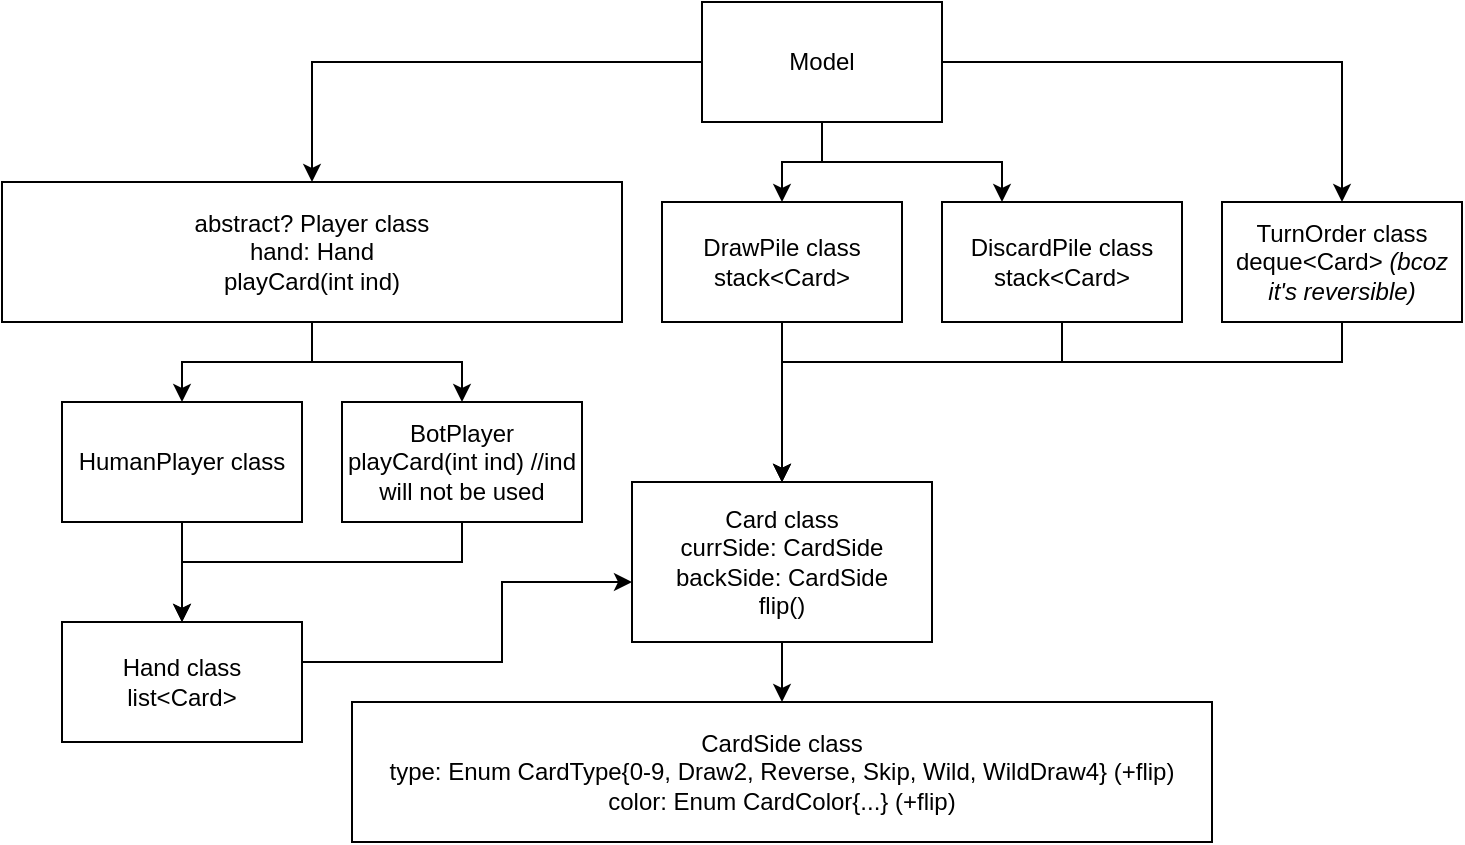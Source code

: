 <mxfile version="22.1.0" type="github">
  <diagram name="Page-1" id="uRHE72ZGrTwrVCCyfpTb">
    <mxGraphModel dx="1147" dy="639" grid="1" gridSize="10" guides="1" tooltips="1" connect="1" arrows="1" fold="1" page="1" pageScale="1" pageWidth="850" pageHeight="1100" math="0" shadow="0">
      <root>
        <mxCell id="0" />
        <mxCell id="1" parent="0" />
        <mxCell id="Htw38UbW4cMCED8sRSsI-21" style="edgeStyle=orthogonalEdgeStyle;rounded=0;orthogonalLoop=1;jettySize=auto;html=1;" parent="1" source="Htw38UbW4cMCED8sRSsI-1" target="Htw38UbW4cMCED8sRSsI-18" edge="1">
          <mxGeometry relative="1" as="geometry" />
        </mxCell>
        <mxCell id="Htw38UbW4cMCED8sRSsI-40" style="edgeStyle=orthogonalEdgeStyle;rounded=0;orthogonalLoop=1;jettySize=auto;html=1;" parent="1" source="Htw38UbW4cMCED8sRSsI-1" target="Htw38UbW4cMCED8sRSsI-2" edge="1">
          <mxGeometry relative="1" as="geometry" />
        </mxCell>
        <mxCell id="Htw38UbW4cMCED8sRSsI-41" style="edgeStyle=orthogonalEdgeStyle;rounded=0;orthogonalLoop=1;jettySize=auto;html=1;" parent="1" source="Htw38UbW4cMCED8sRSsI-1" target="Htw38UbW4cMCED8sRSsI-5" edge="1">
          <mxGeometry relative="1" as="geometry" />
        </mxCell>
        <mxCell id="Htw38UbW4cMCED8sRSsI-52" style="edgeStyle=orthogonalEdgeStyle;rounded=0;orthogonalLoop=1;jettySize=auto;html=1;entryX=0.25;entryY=0;entryDx=0;entryDy=0;" parent="1" source="Htw38UbW4cMCED8sRSsI-1" target="Htw38UbW4cMCED8sRSsI-16" edge="1">
          <mxGeometry relative="1" as="geometry" />
        </mxCell>
        <mxCell id="Htw38UbW4cMCED8sRSsI-1" value="Model" style="rounded=0;whiteSpace=wrap;html=1;" parent="1" vertex="1">
          <mxGeometry x="360" y="30" width="120" height="60" as="geometry" />
        </mxCell>
        <mxCell id="vxuCkzHxp4fSkfn-FGB5-8" style="edgeStyle=orthogonalEdgeStyle;rounded=0;orthogonalLoop=1;jettySize=auto;html=1;" edge="1" parent="1" source="Htw38UbW4cMCED8sRSsI-2" target="vxuCkzHxp4fSkfn-FGB5-1">
          <mxGeometry relative="1" as="geometry" />
        </mxCell>
        <mxCell id="vxuCkzHxp4fSkfn-FGB5-9" style="edgeStyle=orthogonalEdgeStyle;rounded=0;orthogonalLoop=1;jettySize=auto;html=1;" edge="1" parent="1" source="Htw38UbW4cMCED8sRSsI-2" target="vxuCkzHxp4fSkfn-FGB5-2">
          <mxGeometry relative="1" as="geometry" />
        </mxCell>
        <mxCell id="Htw38UbW4cMCED8sRSsI-2" value="&lt;div&gt;abstract? Player class&lt;br&gt;&lt;/div&gt;&lt;div&gt;hand: Hand&lt;/div&gt;&lt;div&gt;playCard(int ind)&lt;/div&gt;" style="rounded=0;whiteSpace=wrap;html=1;" parent="1" vertex="1">
          <mxGeometry x="10" y="120" width="310" height="70" as="geometry" />
        </mxCell>
        <mxCell id="Htw38UbW4cMCED8sRSsI-48" style="edgeStyle=orthogonalEdgeStyle;rounded=0;orthogonalLoop=1;jettySize=auto;html=1;" parent="1" source="Htw38UbW4cMCED8sRSsI-5" target="Htw38UbW4cMCED8sRSsI-6" edge="1">
          <mxGeometry relative="1" as="geometry" />
        </mxCell>
        <mxCell id="Htw38UbW4cMCED8sRSsI-5" value="&lt;div&gt;DrawPile class&lt;br&gt;&lt;/div&gt;&lt;div&gt;stack&amp;lt;Card&amp;gt;&lt;br&gt;&lt;/div&gt;" style="rounded=0;whiteSpace=wrap;html=1;" parent="1" vertex="1">
          <mxGeometry x="340" y="130" width="120" height="60" as="geometry" />
        </mxCell>
        <mxCell id="Htw38UbW4cMCED8sRSsI-20" style="edgeStyle=orthogonalEdgeStyle;rounded=0;orthogonalLoop=1;jettySize=auto;html=1;entryX=0.5;entryY=0;entryDx=0;entryDy=0;" parent="1" source="Htw38UbW4cMCED8sRSsI-6" target="Htw38UbW4cMCED8sRSsI-19" edge="1">
          <mxGeometry relative="1" as="geometry" />
        </mxCell>
        <mxCell id="Htw38UbW4cMCED8sRSsI-6" value="&lt;div&gt;Card class&lt;/div&gt;&lt;div&gt;currSide: CardSide&lt;/div&gt;&lt;div&gt;backSide: CardSide&lt;br&gt;&lt;/div&gt;&lt;div&gt;flip()&lt;br&gt;&lt;/div&gt;" style="rounded=0;whiteSpace=wrap;html=1;" parent="1" vertex="1">
          <mxGeometry x="325" y="270" width="150" height="80" as="geometry" />
        </mxCell>
        <mxCell id="vxuCkzHxp4fSkfn-FGB5-13" style="edgeStyle=orthogonalEdgeStyle;rounded=0;orthogonalLoop=1;jettySize=auto;html=1;" edge="1" parent="1" target="Htw38UbW4cMCED8sRSsI-6">
          <mxGeometry relative="1" as="geometry">
            <mxPoint x="160" y="380" as="sourcePoint" />
            <mxPoint x="325" y="340" as="targetPoint" />
            <Array as="points">
              <mxPoint x="160" y="360" />
              <mxPoint x="260" y="360" />
              <mxPoint x="260" y="320" />
            </Array>
          </mxGeometry>
        </mxCell>
        <mxCell id="Htw38UbW4cMCED8sRSsI-15" value="&lt;div&gt;Hand class&lt;br&gt;&lt;/div&gt;&lt;div&gt;list&amp;lt;Card&amp;gt;&lt;br&gt;&lt;/div&gt;" style="rounded=0;whiteSpace=wrap;html=1;" parent="1" vertex="1">
          <mxGeometry x="40" y="340" width="120" height="60" as="geometry" />
        </mxCell>
        <mxCell id="Htw38UbW4cMCED8sRSsI-54" style="edgeStyle=orthogonalEdgeStyle;rounded=0;orthogonalLoop=1;jettySize=auto;html=1;" parent="1" source="Htw38UbW4cMCED8sRSsI-16" target="Htw38UbW4cMCED8sRSsI-6" edge="1">
          <mxGeometry relative="1" as="geometry">
            <Array as="points">
              <mxPoint x="540" y="210" />
              <mxPoint x="400" y="210" />
            </Array>
          </mxGeometry>
        </mxCell>
        <mxCell id="Htw38UbW4cMCED8sRSsI-16" value="&lt;div&gt;DiscardPile class&lt;br&gt;&lt;/div&gt;&lt;div&gt;stack&amp;lt;Card&amp;gt;&lt;br&gt;&lt;/div&gt;" style="rounded=0;whiteSpace=wrap;html=1;" parent="1" vertex="1">
          <mxGeometry x="480" y="130" width="120" height="60" as="geometry" />
        </mxCell>
        <mxCell id="Htw38UbW4cMCED8sRSsI-55" style="edgeStyle=orthogonalEdgeStyle;rounded=0;orthogonalLoop=1;jettySize=auto;html=1;entryX=0.5;entryY=0;entryDx=0;entryDy=0;" parent="1" source="Htw38UbW4cMCED8sRSsI-18" target="Htw38UbW4cMCED8sRSsI-6" edge="1">
          <mxGeometry relative="1" as="geometry">
            <Array as="points">
              <mxPoint x="680" y="210" />
              <mxPoint x="400" y="210" />
            </Array>
          </mxGeometry>
        </mxCell>
        <mxCell id="Htw38UbW4cMCED8sRSsI-18" value="&lt;div&gt;TurnOrder class&lt;br&gt;&lt;/div&gt;&lt;div&gt;deque&amp;lt;Card&amp;gt; &lt;i&gt;(bcoz it&#39;s reversible)&lt;/i&gt;&lt;br&gt;&lt;/div&gt;" style="rounded=0;whiteSpace=wrap;html=1;" parent="1" vertex="1">
          <mxGeometry x="620" y="130" width="120" height="60" as="geometry" />
        </mxCell>
        <mxCell id="Htw38UbW4cMCED8sRSsI-19" value="&lt;div&gt;CardSide class&lt;/div&gt;&lt;div&gt;type: Enum CardType{0-9, Draw2, Reverse, Skip, Wild, WildDraw4} (+flip)&lt;br&gt;&lt;/div&gt;&lt;div&gt;color: Enum CardColor{...} (+flip)&lt;/div&gt;" style="rounded=0;whiteSpace=wrap;html=1;" parent="1" vertex="1">
          <mxGeometry x="185" y="380" width="430" height="70" as="geometry" />
        </mxCell>
        <mxCell id="vxuCkzHxp4fSkfn-FGB5-11" style="edgeStyle=orthogonalEdgeStyle;rounded=0;orthogonalLoop=1;jettySize=auto;html=1;" edge="1" parent="1" source="vxuCkzHxp4fSkfn-FGB5-1" target="Htw38UbW4cMCED8sRSsI-15">
          <mxGeometry relative="1" as="geometry" />
        </mxCell>
        <mxCell id="vxuCkzHxp4fSkfn-FGB5-1" value="&lt;div&gt;HumanPlayer class&lt;br&gt;&lt;/div&gt;" style="rounded=0;whiteSpace=wrap;html=1;" vertex="1" parent="1">
          <mxGeometry x="40" y="230" width="120" height="60" as="geometry" />
        </mxCell>
        <mxCell id="vxuCkzHxp4fSkfn-FGB5-12" style="edgeStyle=orthogonalEdgeStyle;rounded=0;orthogonalLoop=1;jettySize=auto;html=1;entryX=0.5;entryY=0;entryDx=0;entryDy=0;" edge="1" parent="1" source="vxuCkzHxp4fSkfn-FGB5-2" target="Htw38UbW4cMCED8sRSsI-15">
          <mxGeometry relative="1" as="geometry">
            <Array as="points">
              <mxPoint x="240" y="310" />
              <mxPoint x="100" y="310" />
            </Array>
          </mxGeometry>
        </mxCell>
        <mxCell id="vxuCkzHxp4fSkfn-FGB5-2" value="&lt;div&gt;BotPlayer&lt;/div&gt;&lt;div&gt;&lt;div&gt;playCard(int ind) //ind will not be used&lt;/div&gt;&lt;/div&gt;" style="rounded=0;whiteSpace=wrap;html=1;" vertex="1" parent="1">
          <mxGeometry x="180" y="230" width="120" height="60" as="geometry" />
        </mxCell>
      </root>
    </mxGraphModel>
  </diagram>
</mxfile>
